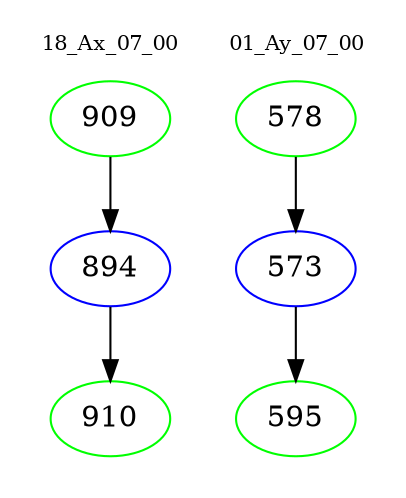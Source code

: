 digraph{
subgraph cluster_0 {
color = white
label = "18_Ax_07_00";
fontsize=10;
T0_909 [label="909", color="green"]
T0_909 -> T0_894 [color="black"]
T0_894 [label="894", color="blue"]
T0_894 -> T0_910 [color="black"]
T0_910 [label="910", color="green"]
}
subgraph cluster_1 {
color = white
label = "01_Ay_07_00";
fontsize=10;
T1_578 [label="578", color="green"]
T1_578 -> T1_573 [color="black"]
T1_573 [label="573", color="blue"]
T1_573 -> T1_595 [color="black"]
T1_595 [label="595", color="green"]
}
}
